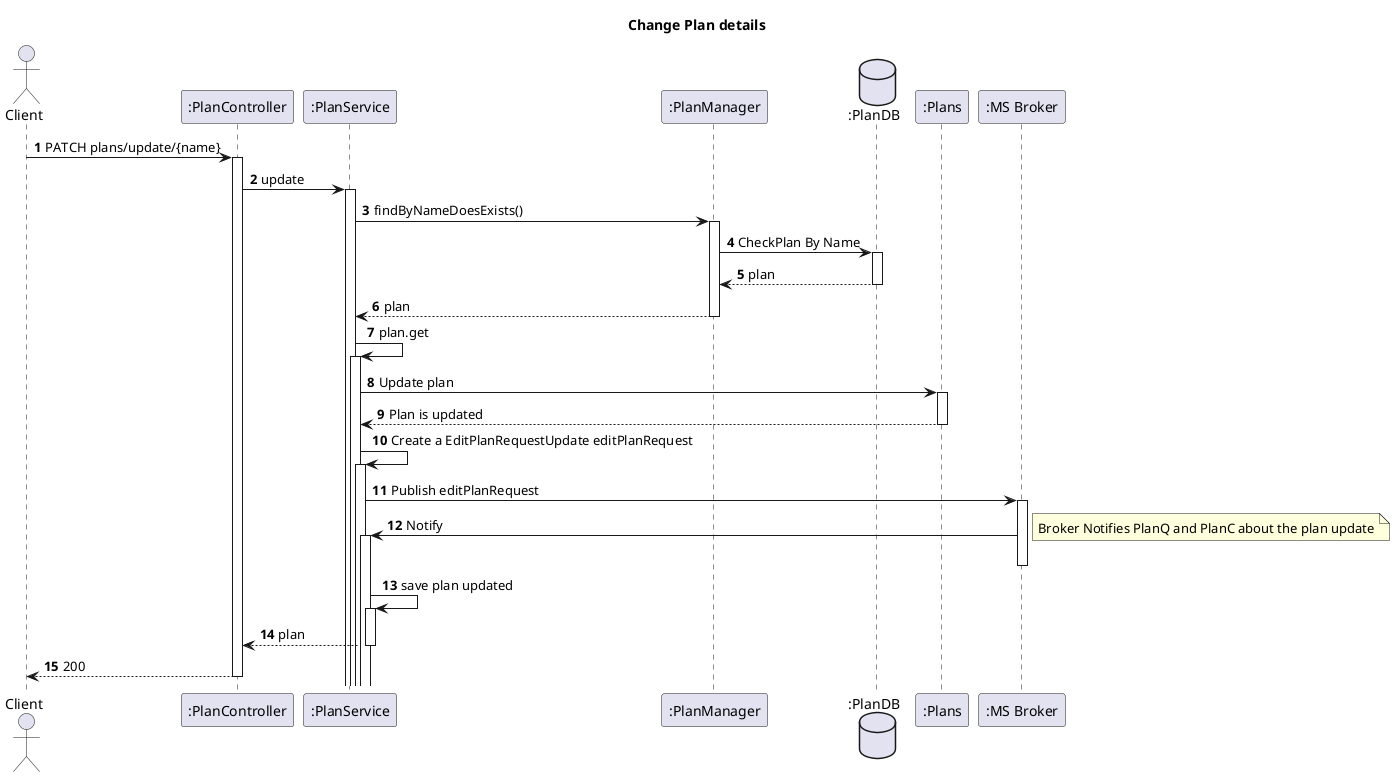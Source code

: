 @startuml
'https://plantuml.com/sequence-diagram
autoactivate on
autonumber
title  Change Plan details

autonumber

actor "Client" as Ac
participant ":PlanController" as PlanController
participant ":PlanService" as PService
participant ":PlanManager" as PManager
database ":PlanDB" as PDB
participant ":Plans" as Plan
participant ":MS Broker" as Broker






Ac->PlanController:PATCH plans/update/{name}
PlanController->PService:update
PService->PManager:findByNameDoesExists()
PManager->PDB:CheckPlan By Name
PDB-->PManager:plan
PManager-->PService:plan
PService->PService:plan.get
PService->Plan:Update plan
Plan-->PService:Plan is updated
PService->PService: Create a EditPlanRequestUpdate editPlanRequest
PService->Broker:Publish editPlanRequest
Broker->PService:Notify
deactivate Broker
note right
Broker Notifies PlanQ and PlanC about the plan update
end note
PService->PService:save plan updated
PService-->PlanController:plan
PlanController-->Ac:200



@enduml
